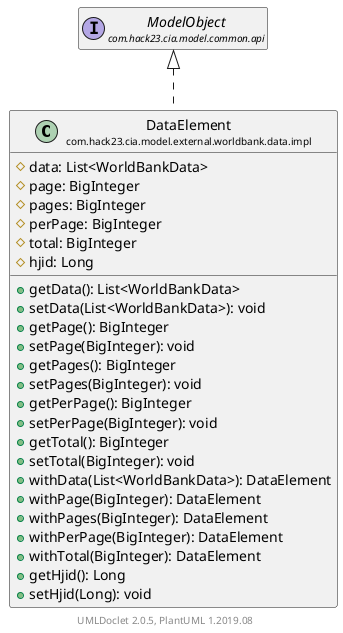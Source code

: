 @startuml
    set namespaceSeparator none
    hide empty fields
    hide empty methods

    class "<size:14>DataElement\n<size:10>com.hack23.cia.model.external.worldbank.data.impl" as com.hack23.cia.model.external.worldbank.data.impl.DataElement [[DataElement.html]] {
        #data: List<WorldBankData>
        #page: BigInteger
        #pages: BigInteger
        #perPage: BigInteger
        #total: BigInteger
        #hjid: Long
        +getData(): List<WorldBankData>
        +setData(List<WorldBankData>): void
        +getPage(): BigInteger
        +setPage(BigInteger): void
        +getPages(): BigInteger
        +setPages(BigInteger): void
        +getPerPage(): BigInteger
        +setPerPage(BigInteger): void
        +getTotal(): BigInteger
        +setTotal(BigInteger): void
        +withData(List<WorldBankData>): DataElement
        +withPage(BigInteger): DataElement
        +withPages(BigInteger): DataElement
        +withPerPage(BigInteger): DataElement
        +withTotal(BigInteger): DataElement
        +getHjid(): Long
        +setHjid(Long): void
    }

    interface "<size:14>ModelObject\n<size:10>com.hack23.cia.model.common.api" as com.hack23.cia.model.common.api.ModelObject

    com.hack23.cia.model.common.api.ModelObject <|.. com.hack23.cia.model.external.worldbank.data.impl.DataElement

    center footer UMLDoclet 2.0.5, PlantUML 1.2019.08
@enduml
